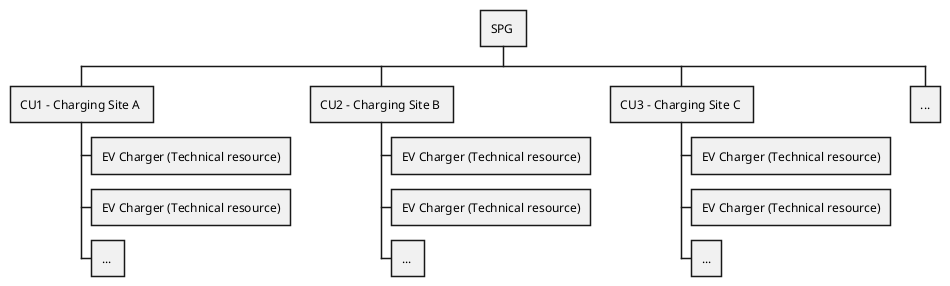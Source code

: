 @startwbs spg_cu_ev_example
title ""

* SPG 
** CU1 - Charging Site A 
*** EV Charger (Technical resource)
*** EV Charger (Technical resource)
*** ... 
** CU2 - Charging Site B 
*** EV Charger (Technical resource)
*** EV Charger (Technical resource)
*** ... 
** CU3 - Charging Site C 
*** EV Charger (Technical resource)
*** EV Charger (Technical resource)
*** ...
** ...
@endwbs


